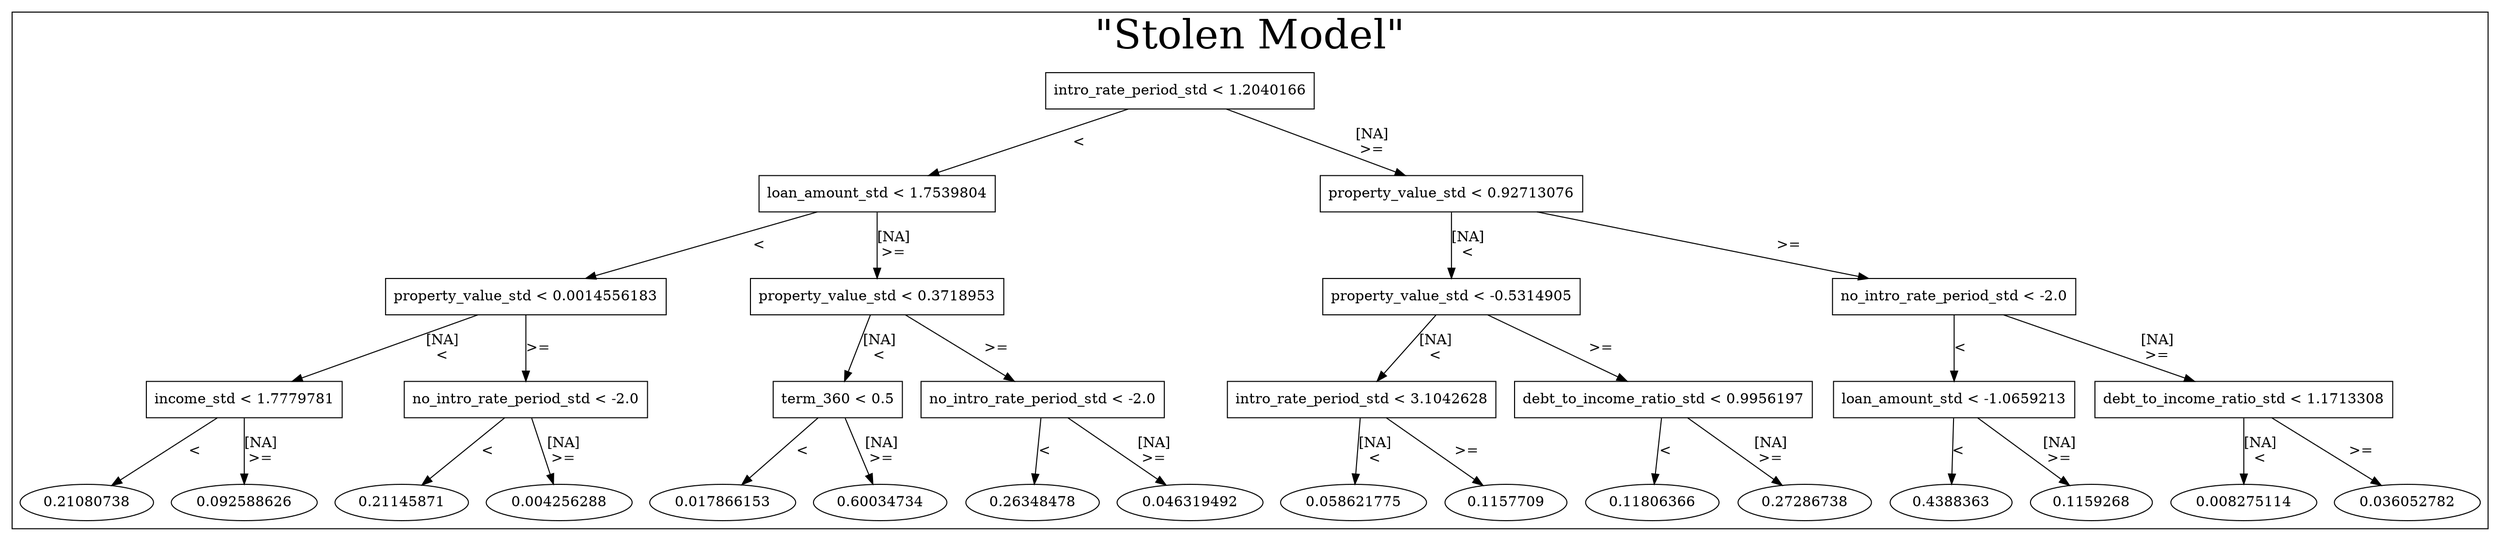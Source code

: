 /*
Generated by:
    http://https://github.com/h2oai/h2o-3/tree/master/h2o-genmodel/src/main/java/hex/genmodel/tools/PrintMojo.java
*/

/*
On a mac:

$ brew install graphviz
$ dot -Tpng file.gv -o file.png
$ open file.png
*/

digraph G {

subgraph cluster_0 {
/* Nodes */

/* Level 0 */
{
"SG_0_Node_0" [shape=box, fontsize=14, label="intro_rate_period_std < 1.2040166"]
}

/* Level 1 */
{
"SG_0_Node_1" [shape=box, fontsize=14, label="loan_amount_std < 1.7539804"]
"SG_0_Node_2" [shape=box, fontsize=14, label="property_value_std < 0.92713076"]
}

/* Level 2 */
{
"SG_0_Node_3" [shape=box, fontsize=14, label="property_value_std < 0.0014556183"]
"SG_0_Node_4" [shape=box, fontsize=14, label="property_value_std < 0.3718953"]
"SG_0_Node_5" [shape=box, fontsize=14, label="property_value_std < -0.5314905"]
"SG_0_Node_6" [shape=box, fontsize=14, label="no_intro_rate_period_std < -2.0"]
}

/* Level 3 */
{
"SG_0_Node_7" [shape=box, fontsize=14, label="income_std < 1.7779781"]
"SG_0_Node_8" [shape=box, fontsize=14, label="no_intro_rate_period_std < -2.0"]
"SG_0_Node_9" [shape=box, fontsize=14, label="term_360 < 0.5"]
"SG_0_Node_10" [shape=box, fontsize=14, label="no_intro_rate_period_std < -2.0"]
"SG_0_Node_11" [shape=box, fontsize=14, label="intro_rate_period_std < 3.1042628"]
"SG_0_Node_12" [shape=box, fontsize=14, label="debt_to_income_ratio_std < 0.9956197"]
"SG_0_Node_13" [shape=box, fontsize=14, label="loan_amount_std < -1.0659213"]
"SG_0_Node_14" [shape=box, fontsize=14, label="debt_to_income_ratio_std < 1.1713308"]
}

/* Level 4 */
{
"SG_0_Node_31" [fontsize=14, label="0.21080738"]
"SG_0_Node_32" [fontsize=14, label="0.092588626"]
"SG_0_Node_33" [fontsize=14, label="0.21145871"]
"SG_0_Node_34" [fontsize=14, label="0.004256288"]
"SG_0_Node_35" [fontsize=14, label="0.017866153"]
"SG_0_Node_36" [fontsize=14, label="0.60034734"]
"SG_0_Node_37" [fontsize=14, label="0.26348478"]
"SG_0_Node_38" [fontsize=14, label="0.046319492"]
"SG_0_Node_39" [fontsize=14, label="0.058621775"]
"SG_0_Node_40" [fontsize=14, label="0.1157709"]
"SG_0_Node_41" [fontsize=14, label="0.11806366"]
"SG_0_Node_42" [fontsize=14, label="0.27286738"]
"SG_0_Node_43" [fontsize=14, label="0.4388363"]
"SG_0_Node_44" [fontsize=14, label="0.1159268"]
"SG_0_Node_45" [fontsize=14, label="0.008275114"]
"SG_0_Node_46" [fontsize=14, label="0.036052782"]
}

/* Edges */
"SG_0_Node_0" -> "SG_0_Node_1" [fontsize=14, label="<
"]
"SG_0_Node_0" -> "SG_0_Node_2" [fontsize=14, label="[NA]
>=
"]
"SG_0_Node_2" -> "SG_0_Node_5" [fontsize=14, label="[NA]
<
"]
"SG_0_Node_2" -> "SG_0_Node_6" [fontsize=14, label=">=
"]
"SG_0_Node_6" -> "SG_0_Node_13" [fontsize=14, label="<
"]
"SG_0_Node_6" -> "SG_0_Node_14" [fontsize=14, label="[NA]
>=
"]
"SG_0_Node_14" -> "SG_0_Node_45" [fontsize=14, label="[NA]
<
"]
"SG_0_Node_14" -> "SG_0_Node_46" [fontsize=14, label=">=
"]
"SG_0_Node_13" -> "SG_0_Node_43" [fontsize=14, label="<
"]
"SG_0_Node_13" -> "SG_0_Node_44" [fontsize=14, label="[NA]
>=
"]
"SG_0_Node_5" -> "SG_0_Node_11" [fontsize=14, label="[NA]
<
"]
"SG_0_Node_5" -> "SG_0_Node_12" [fontsize=14, label=">=
"]
"SG_0_Node_12" -> "SG_0_Node_41" [fontsize=14, label="<
"]
"SG_0_Node_12" -> "SG_0_Node_42" [fontsize=14, label="[NA]
>=
"]
"SG_0_Node_11" -> "SG_0_Node_39" [fontsize=14, label="[NA]
<
"]
"SG_0_Node_11" -> "SG_0_Node_40" [fontsize=14, label=">=
"]
"SG_0_Node_1" -> "SG_0_Node_3" [fontsize=14, label="<
"]
"SG_0_Node_1" -> "SG_0_Node_4" [fontsize=14, label="[NA]
>=
"]
"SG_0_Node_4" -> "SG_0_Node_9" [fontsize=14, label="[NA]
<
"]
"SG_0_Node_4" -> "SG_0_Node_10" [fontsize=14, label=">=
"]
"SG_0_Node_10" -> "SG_0_Node_37" [fontsize=14, label="<
"]
"SG_0_Node_10" -> "SG_0_Node_38" [fontsize=14, label="[NA]
>=
"]
"SG_0_Node_9" -> "SG_0_Node_35" [fontsize=14, label="<
"]
"SG_0_Node_9" -> "SG_0_Node_36" [fontsize=14, label="[NA]
>=
"]
"SG_0_Node_3" -> "SG_0_Node_7" [fontsize=14, label="[NA]
<
"]
"SG_0_Node_3" -> "SG_0_Node_8" [fontsize=14, label=">=
"]
"SG_0_Node_8" -> "SG_0_Node_33" [fontsize=14, label="<
"]
"SG_0_Node_8" -> "SG_0_Node_34" [fontsize=14, label="[NA]
>=
"]
"SG_0_Node_7" -> "SG_0_Node_31" [fontsize=14, label="<
"]
"SG_0_Node_7" -> "SG_0_Node_32" [fontsize=14, label="[NA]
>=
"]

fontsize=40
label="\"Stolen Model\""
}

}

